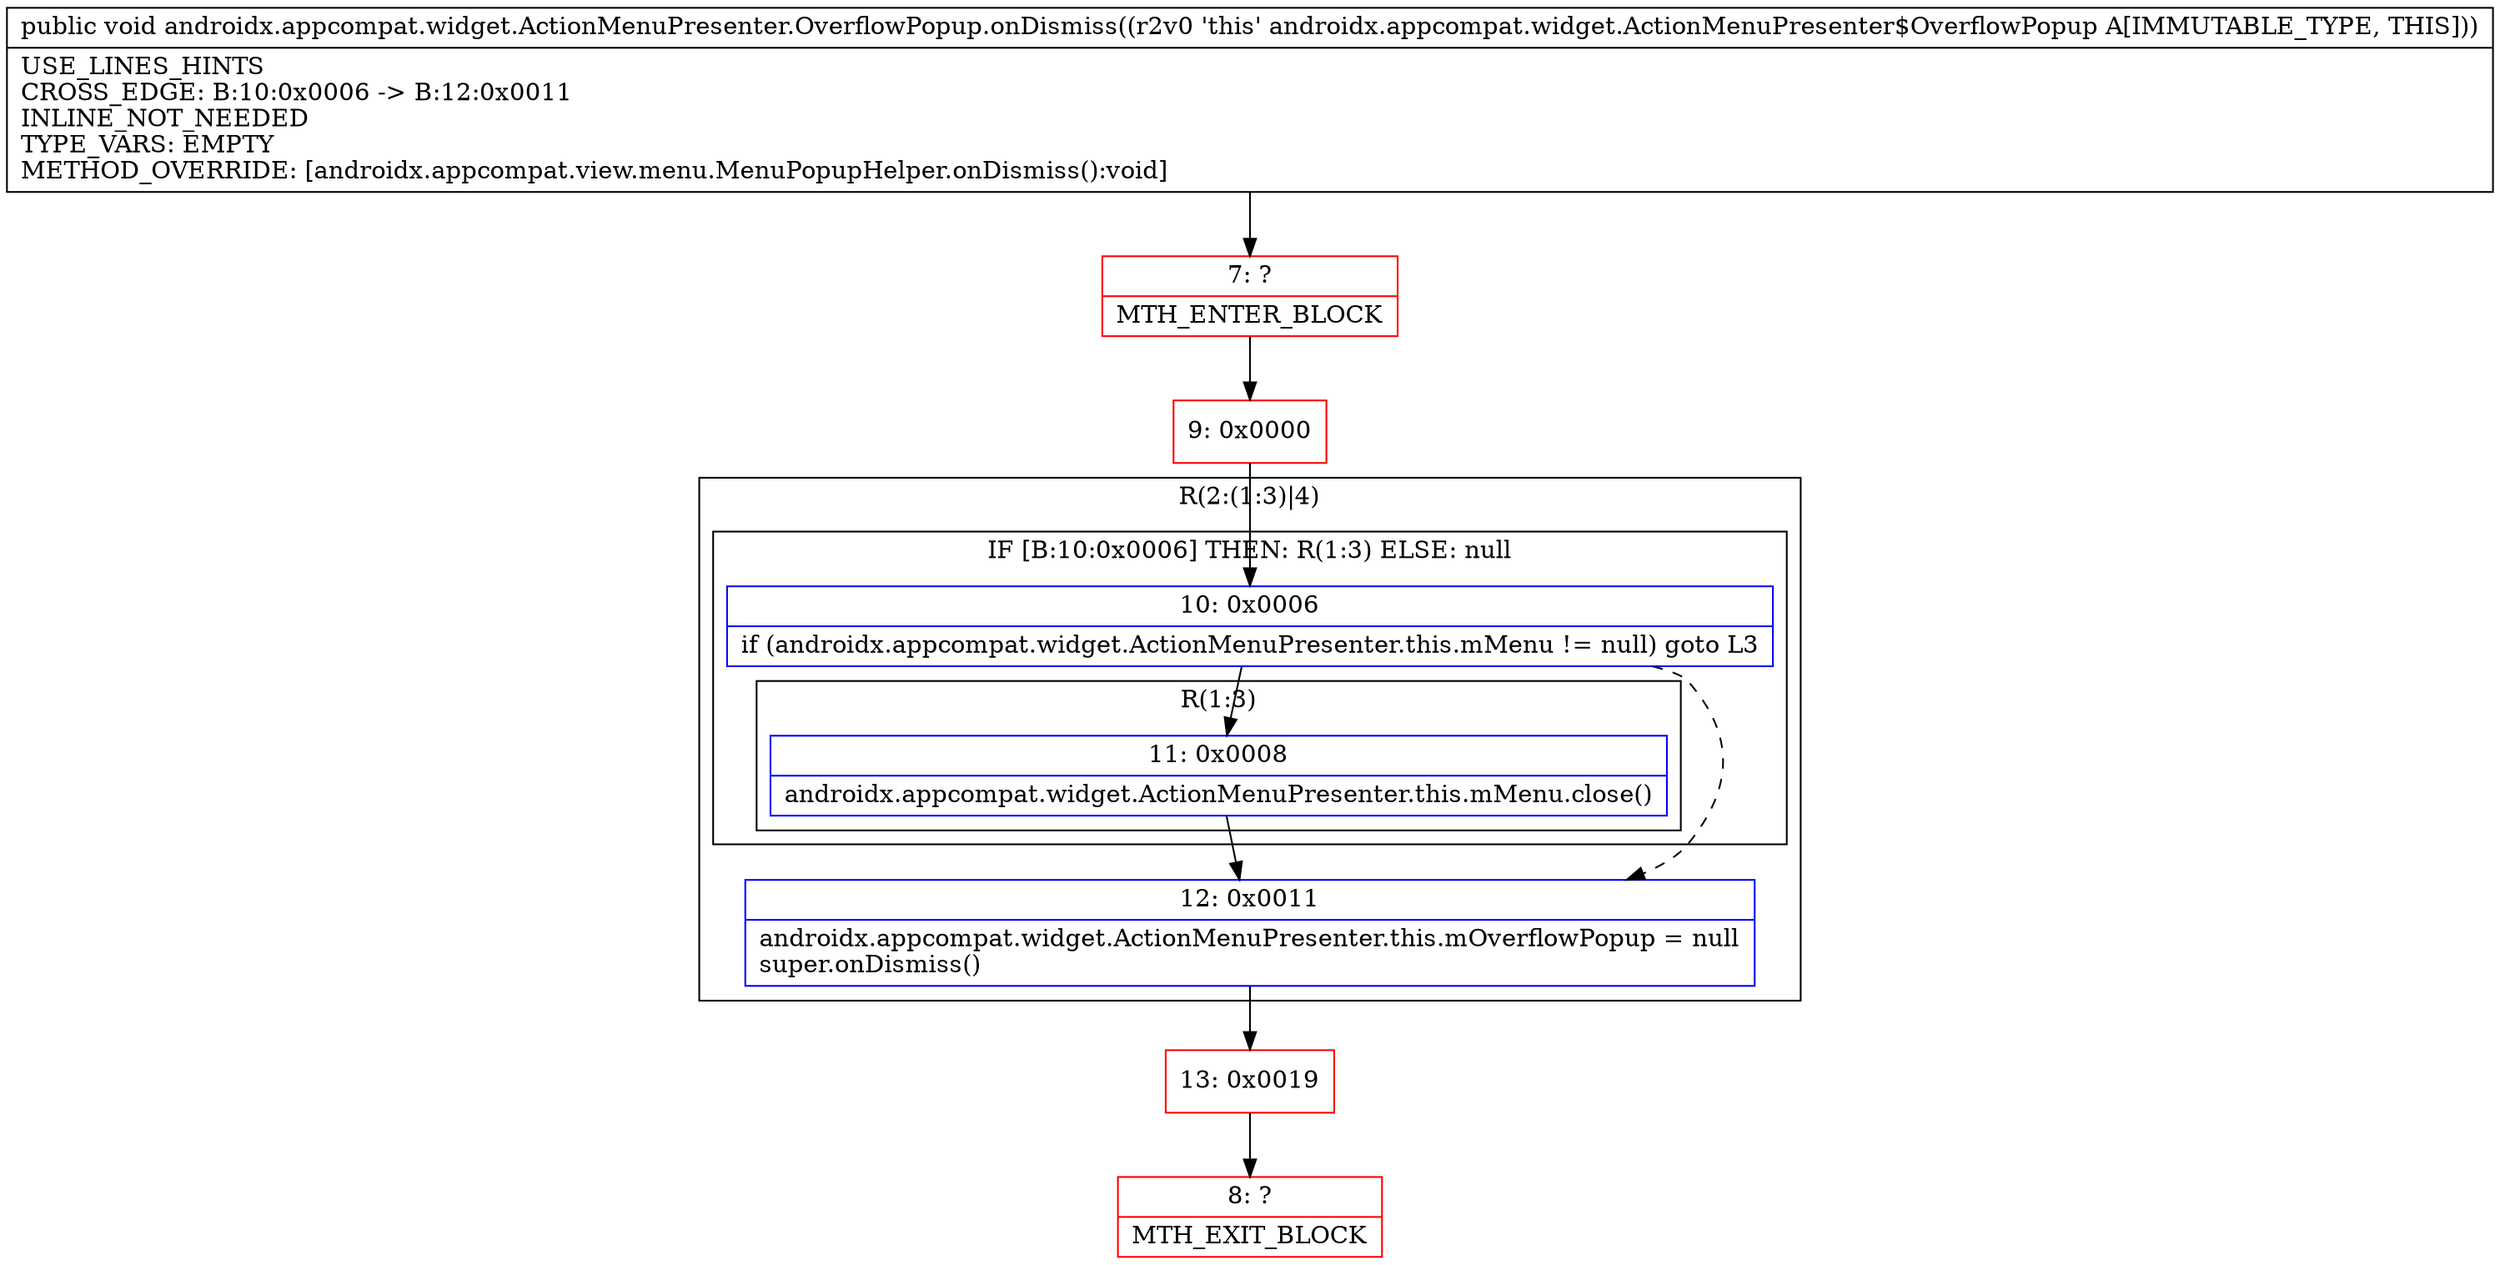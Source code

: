 digraph "CFG forandroidx.appcompat.widget.ActionMenuPresenter.OverflowPopup.onDismiss()V" {
subgraph cluster_Region_590823379 {
label = "R(2:(1:3)|4)";
node [shape=record,color=blue];
subgraph cluster_IfRegion_68764917 {
label = "IF [B:10:0x0006] THEN: R(1:3) ELSE: null";
node [shape=record,color=blue];
Node_10 [shape=record,label="{10\:\ 0x0006|if (androidx.appcompat.widget.ActionMenuPresenter.this.mMenu != null) goto L3\l}"];
subgraph cluster_Region_1222738594 {
label = "R(1:3)";
node [shape=record,color=blue];
Node_11 [shape=record,label="{11\:\ 0x0008|androidx.appcompat.widget.ActionMenuPresenter.this.mMenu.close()\l}"];
}
}
Node_12 [shape=record,label="{12\:\ 0x0011|androidx.appcompat.widget.ActionMenuPresenter.this.mOverflowPopup = null\lsuper.onDismiss()\l}"];
}
Node_7 [shape=record,color=red,label="{7\:\ ?|MTH_ENTER_BLOCK\l}"];
Node_9 [shape=record,color=red,label="{9\:\ 0x0000}"];
Node_13 [shape=record,color=red,label="{13\:\ 0x0019}"];
Node_8 [shape=record,color=red,label="{8\:\ ?|MTH_EXIT_BLOCK\l}"];
MethodNode[shape=record,label="{public void androidx.appcompat.widget.ActionMenuPresenter.OverflowPopup.onDismiss((r2v0 'this' androidx.appcompat.widget.ActionMenuPresenter$OverflowPopup A[IMMUTABLE_TYPE, THIS]))  | USE_LINES_HINTS\lCROSS_EDGE: B:10:0x0006 \-\> B:12:0x0011\lINLINE_NOT_NEEDED\lTYPE_VARS: EMPTY\lMETHOD_OVERRIDE: [androidx.appcompat.view.menu.MenuPopupHelper.onDismiss():void]\l}"];
MethodNode -> Node_7;Node_10 -> Node_11;
Node_10 -> Node_12[style=dashed];
Node_11 -> Node_12;
Node_12 -> Node_13;
Node_7 -> Node_9;
Node_9 -> Node_10;
Node_13 -> Node_8;
}

